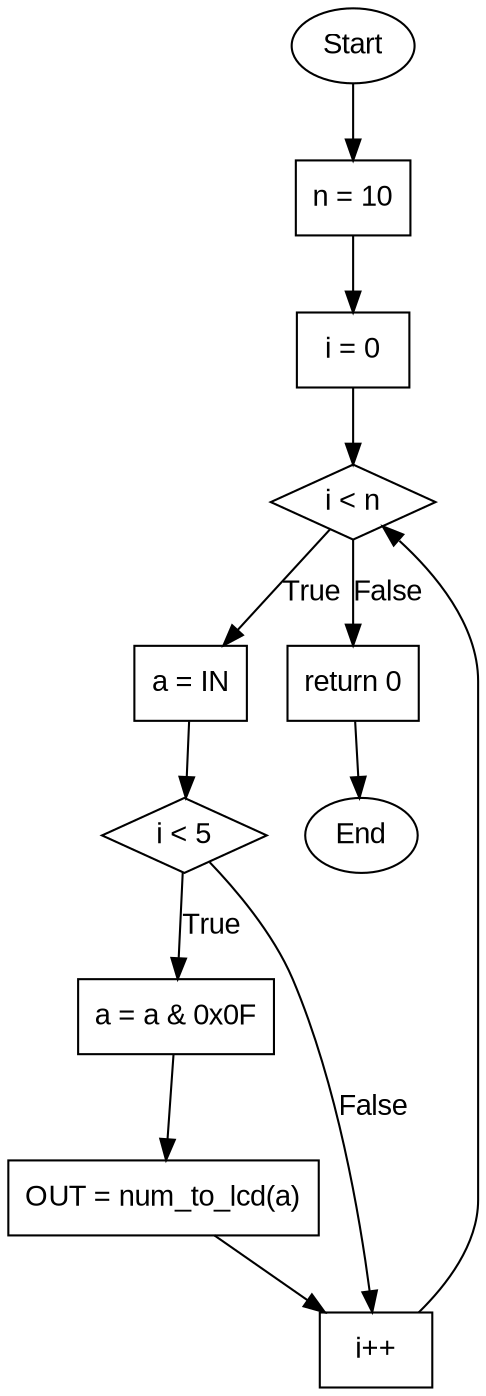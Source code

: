 digraph main {
    rankdir=TB;
    node [shape=box, fontname=Arial];
    edge [fontname=Arial];

    start [label="Start", shape=ellipse];
    end [label="End", shape=ellipse];
    init_n [label="n = 10"];
    init_i [label="i = 0"];
    for_cond [label="i < n", shape=diamond];
    read_a [label="a = IN"];
    if_cond [label="i < 5", shape=diamond];
    mask_a [label="a = a & 0x0F"];
    call_func [label="OUT = num_to_lcd(a)"];
    inc_i [label="i++"];
    return_0 [label="return 0"];

    start -> init_n;
    init_n -> init_i;
    init_i -> for_cond;
    for_cond -> read_a [label="True"];
    for_cond -> return_0 [label="False"];
    read_a -> if_cond;
    if_cond -> mask_a [label="True"];
    if_cond -> inc_i [label="False"];
    mask_a -> call_func;
    call_func -> inc_i;
    inc_i -> for_cond;
    return_0 -> end;
}